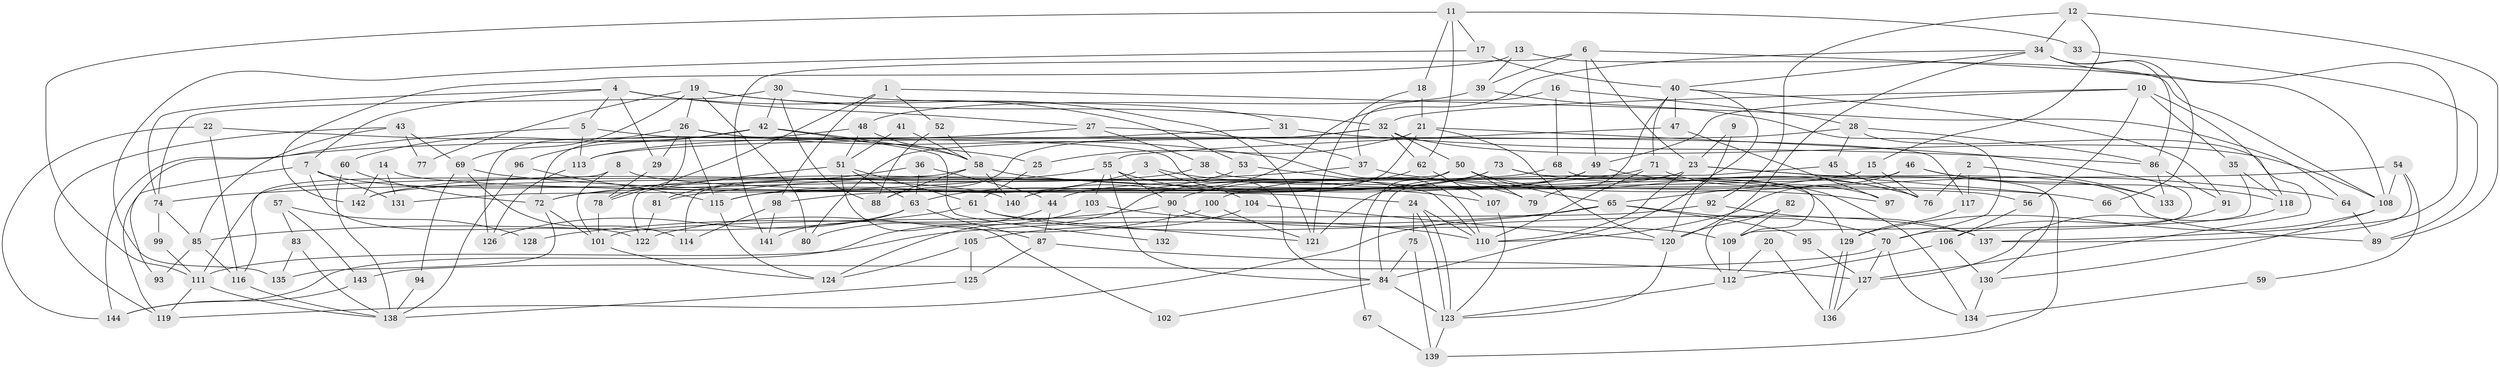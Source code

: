// Generated by graph-tools (version 1.1) at 2025/26/03/09/25 03:26:11]
// undirected, 144 vertices, 288 edges
graph export_dot {
graph [start="1"]
  node [color=gray90,style=filled];
  1;
  2;
  3;
  4;
  5;
  6;
  7;
  8;
  9;
  10;
  11;
  12;
  13;
  14;
  15;
  16;
  17;
  18;
  19;
  20;
  21;
  22;
  23;
  24;
  25;
  26;
  27;
  28;
  29;
  30;
  31;
  32;
  33;
  34;
  35;
  36;
  37;
  38;
  39;
  40;
  41;
  42;
  43;
  44;
  45;
  46;
  47;
  48;
  49;
  50;
  51;
  52;
  53;
  54;
  55;
  56;
  57;
  58;
  59;
  60;
  61;
  62;
  63;
  64;
  65;
  66;
  67;
  68;
  69;
  70;
  71;
  72;
  73;
  74;
  75;
  76;
  77;
  78;
  79;
  80;
  81;
  82;
  83;
  84;
  85;
  86;
  87;
  88;
  89;
  90;
  91;
  92;
  93;
  94;
  95;
  96;
  97;
  98;
  99;
  100;
  101;
  102;
  103;
  104;
  105;
  106;
  107;
  108;
  109;
  110;
  111;
  112;
  113;
  114;
  115;
  116;
  117;
  118;
  119;
  120;
  121;
  122;
  123;
  124;
  125;
  126;
  127;
  128;
  129;
  130;
  131;
  132;
  133;
  134;
  135;
  136;
  137;
  138;
  139;
  140;
  141;
  142;
  143;
  144;
  1 -- 98;
  1 -- 52;
  1 -- 64;
  1 -- 78;
  2 -- 117;
  2 -- 76;
  2 -- 133;
  3 -- 115;
  3 -- 79;
  3 -- 104;
  4 -- 29;
  4 -- 53;
  4 -- 5;
  4 -- 7;
  4 -- 27;
  4 -- 74;
  5 -- 113;
  5 -- 84;
  5 -- 93;
  6 -- 39;
  6 -- 108;
  6 -- 23;
  6 -- 49;
  6 -- 141;
  7 -- 140;
  7 -- 119;
  7 -- 122;
  7 -- 131;
  8 -- 101;
  8 -- 56;
  8 -- 116;
  9 -- 23;
  9 -- 120;
  10 -- 32;
  10 -- 118;
  10 -- 35;
  10 -- 49;
  10 -- 56;
  11 -- 111;
  11 -- 18;
  11 -- 17;
  11 -- 33;
  11 -- 62;
  12 -- 34;
  12 -- 92;
  12 -- 15;
  12 -- 89;
  13 -- 142;
  13 -- 39;
  13 -- 108;
  14 -- 24;
  14 -- 131;
  14 -- 142;
  15 -- 65;
  15 -- 76;
  16 -- 28;
  16 -- 37;
  16 -- 68;
  17 -- 40;
  17 -- 135;
  18 -- 21;
  18 -- 121;
  19 -- 121;
  19 -- 32;
  19 -- 26;
  19 -- 69;
  19 -- 77;
  19 -- 80;
  20 -- 112;
  20 -- 136;
  21 -- 70;
  21 -- 120;
  21 -- 25;
  21 -- 140;
  22 -- 25;
  22 -- 116;
  22 -- 144;
  23 -- 44;
  23 -- 89;
  23 -- 110;
  23 -- 115;
  23 -- 130;
  24 -- 123;
  24 -- 123;
  24 -- 110;
  24 -- 75;
  25 -- 61;
  26 -- 110;
  26 -- 29;
  26 -- 78;
  26 -- 115;
  26 -- 117;
  26 -- 126;
  27 -- 37;
  27 -- 38;
  27 -- 144;
  28 -- 127;
  28 -- 45;
  28 -- 86;
  28 -- 113;
  29 -- 78;
  30 -- 42;
  30 -- 88;
  30 -- 31;
  30 -- 74;
  31 -- 86;
  31 -- 113;
  32 -- 62;
  32 -- 108;
  32 -- 50;
  32 -- 80;
  32 -- 88;
  33 -- 89;
  34 -- 86;
  34 -- 120;
  34 -- 40;
  34 -- 66;
  34 -- 137;
  34 -- 140;
  35 -- 109;
  35 -- 118;
  36 -- 44;
  36 -- 81;
  36 -- 63;
  37 -- 72;
  37 -- 64;
  38 -- 142;
  38 -- 129;
  39 -- 48;
  39 -- 70;
  40 -- 84;
  40 -- 47;
  40 -- 71;
  40 -- 79;
  40 -- 91;
  41 -- 58;
  41 -- 51;
  42 -- 58;
  42 -- 96;
  42 -- 60;
  42 -- 132;
  43 -- 69;
  43 -- 119;
  43 -- 77;
  43 -- 85;
  44 -- 80;
  44 -- 87;
  45 -- 76;
  45 -- 84;
  46 -- 110;
  46 -- 133;
  46 -- 118;
  46 -- 131;
  47 -- 55;
  47 -- 97;
  48 -- 72;
  48 -- 51;
  48 -- 58;
  49 -- 76;
  49 -- 100;
  49 -- 121;
  50 -- 111;
  50 -- 65;
  50 -- 67;
  50 -- 79;
  50 -- 134;
  51 -- 122;
  51 -- 63;
  51 -- 61;
  51 -- 102;
  52 -- 88;
  52 -- 58;
  53 -- 110;
  53 -- 63;
  54 -- 108;
  54 -- 137;
  54 -- 59;
  54 -- 72;
  55 -- 103;
  55 -- 74;
  55 -- 84;
  55 -- 90;
  55 -- 107;
  56 -- 106;
  57 -- 143;
  57 -- 83;
  57 -- 128;
  58 -- 140;
  58 -- 66;
  58 -- 88;
  58 -- 114;
  59 -- 134;
  60 -- 72;
  60 -- 138;
  61 -- 85;
  61 -- 121;
  61 -- 137;
  62 -- 107;
  62 -- 124;
  63 -- 126;
  63 -- 87;
  63 -- 141;
  64 -- 89;
  65 -- 111;
  65 -- 70;
  65 -- 95;
  65 -- 119;
  67 -- 139;
  68 -- 139;
  68 -- 142;
  69 -- 114;
  69 -- 94;
  69 -- 97;
  70 -- 134;
  70 -- 127;
  70 -- 143;
  71 -- 97;
  71 -- 81;
  71 -- 110;
  72 -- 101;
  72 -- 135;
  73 -- 76;
  73 -- 109;
  73 -- 90;
  73 -- 98;
  74 -- 85;
  74 -- 99;
  75 -- 84;
  75 -- 139;
  78 -- 101;
  81 -- 122;
  82 -- 120;
  82 -- 109;
  82 -- 112;
  83 -- 135;
  83 -- 138;
  84 -- 102;
  84 -- 123;
  85 -- 93;
  85 -- 116;
  86 -- 91;
  86 -- 133;
  87 -- 127;
  87 -- 125;
  90 -- 109;
  90 -- 128;
  90 -- 132;
  91 -- 106;
  92 -- 137;
  92 -- 101;
  94 -- 138;
  95 -- 127;
  96 -- 138;
  96 -- 115;
  98 -- 141;
  98 -- 114;
  99 -- 111;
  100 -- 121;
  100 -- 122;
  101 -- 124;
  103 -- 110;
  103 -- 144;
  104 -- 105;
  104 -- 120;
  105 -- 124;
  105 -- 125;
  106 -- 112;
  106 -- 130;
  107 -- 123;
  108 -- 129;
  108 -- 130;
  109 -- 112;
  111 -- 119;
  111 -- 138;
  112 -- 123;
  113 -- 126;
  115 -- 124;
  116 -- 138;
  117 -- 129;
  118 -- 127;
  120 -- 123;
  123 -- 139;
  125 -- 138;
  127 -- 136;
  129 -- 136;
  129 -- 136;
  130 -- 134;
  143 -- 144;
}
